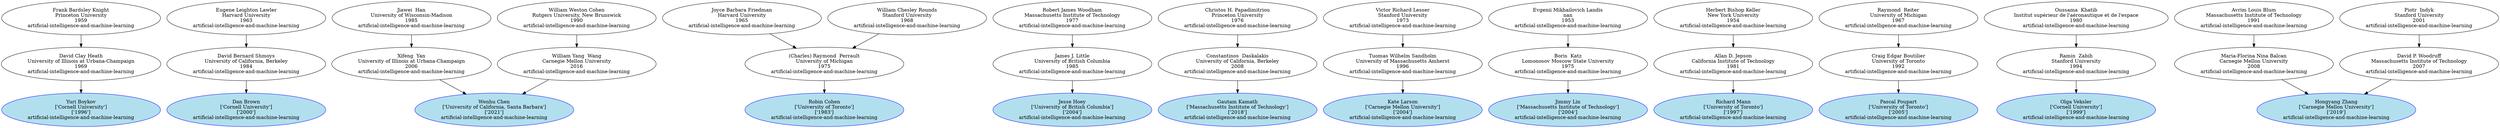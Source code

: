 digraph "Academic Genealogy for artificial-intelligence-and-machine-learning" {
	39437 [label="Yuri Boykov
['Cornell University']
['1996']
artificial-intelligence-and-machine-learning" color=blue fillcolor=lightblue2 style=filled]
	45379 [label="Dan Brown
['Cornell University']
['2000']
artificial-intelligence-and-machine-learning" color=blue fillcolor=lightblue2 style=filled]
	279263 [label="Wenhu Chen
['University of California, Santa Barbara']
['2021']
artificial-intelligence-and-machine-learning" color=blue fillcolor=lightblue2 style=filled]
	58650 [label="Robin Cohen
['University of Toronto']
['1983']
artificial-intelligence-and-machine-learning" color=blue fillcolor=lightblue2 style=filled]
	167185 [label="Jesse Hoey
['University of British Columbia']
['2004']
artificial-intelligence-and-machine-learning" color=blue fillcolor=lightblue2 style=filled]
	264772 [label="Gautam Kamath
['Massachusetts Institute of Technology']
['2018']
artificial-intelligence-and-machine-learning" color=blue fillcolor=lightblue2 style=filled]
	119359 [label="Kate Larson
['Carnegie Mellon University']
['2004']
artificial-intelligence-and-machine-learning" color=blue fillcolor=lightblue2 style=filled]
	0 [label="Jimmy Lin
['Massachusetts Institute of Technology']
['2004']
artificial-intelligence-and-machine-learning" color=blue fillcolor=lightblue2 style=filled]
	131052 [label="Richard Mann
['University of Toronto']
['1997']
artificial-intelligence-and-machine-learning" color=blue fillcolor=lightblue2 style=filled]
	97099 [label="Pascal Poupart
['University of Toronto']
['2005']
artificial-intelligence-and-machine-learning" color=blue fillcolor=lightblue2 style=filled]
	73583 [label="Olga Veksler
['Cornell University']
['1999']
artificial-intelligence-and-machine-learning" color=blue fillcolor=lightblue2 style=filled]
	254910 [label="Hongyang Zhang
['Carnegie Mellon University']
['2019']
artificial-intelligence-and-machine-learning" color=blue fillcolor=lightblue2 style=filled]
	4759 [label="David Clay Heath
University of Illinois at Urbana-Champaign
1969
artificial-intelligence-and-machine-learning"]
	36705 [label="David Bernard Shmoys
University of California, Berkeley
1984
artificial-intelligence-and-machine-learning"]
	279264 [label="Xifeng  Yan
University of Illinois at Urbana-Champaign
2006
artificial-intelligence-and-machine-learning"]
	217154 [label="William Yang  Wang
Carnegie Mellon University
2016
artificial-intelligence-and-machine-learning"]
	8755 [label="(Charles) Raymond  Perrault
University of Michigan
1975
artificial-intelligence-and-machine-learning"]
	72124 [label="James J. Little
University of British Columbia
1985
artificial-intelligence-and-machine-learning"]
	139732 [label="Constantinos  Daskalakis
University of California, Berkeley
2008
artificial-intelligence-and-machine-learning"]
	88145 [label="Tuomas Wilhelm Sandholm
University of Massachusetts Amherst
1996
artificial-intelligence-and-machine-learning"]
	176620 [label="Boris  Katz
Lomonosov Moscow State University
1975
artificial-intelligence-and-machine-learning"]
	11836 [label="Allan D. Jepson
California Institute of Technology
1981
artificial-intelligence-and-machine-learning"]
	72088 [label="Craig Edgar Boutilier
University of Toronto
1992
artificial-intelligence-and-machine-learning"]
	71514 [label="Ramin  Zabih
Stanford University
1994
artificial-intelligence-and-machine-learning"]
	148432 [label="Maria-Florina Nina Balcan
Carnegie Mellon University
2008
artificial-intelligence-and-machine-learning"]
	132986 [label="David P. Woodruff
Massachusetts Institute of Technology
2007
artificial-intelligence-and-machine-learning"]
	4758 [label="Frank Bardsley Knight
Princeton University
1959
artificial-intelligence-and-machine-learning"]
	25276 [label="Eugene Leighton Lawler
Harvard University
1963
artificial-intelligence-and-machine-learning"]
	72247 [label="Jiawei  Han
University of Wisconsin-Madison
1985
artificial-intelligence-and-machine-learning"]
	70227 [label="William Weston Cohen
Rutgers University, New Brunswick
1990
artificial-intelligence-and-machine-learning"]
	8658 [label="Joyce Barbara Friedman
Harvard University
1965
artificial-intelligence-and-machine-learning"]
	44546 [label="William Chesley Rounds
Stanford University
1968
artificial-intelligence-and-machine-learning"]
	72085 [label="Robert James Woodham
Massachusetts Institute of Technology
1977
artificial-intelligence-and-machine-learning"]
	46289 [label="Christos H. Papadimitriou
Princeton University
1976
artificial-intelligence-and-machine-learning"]
	88112 [label="Victor Richard Lesser
Stanford University
1973
artificial-intelligence-and-machine-learning"]
	76951 [label="Evgenii Mikhailovich Landis
nan
1953
artificial-intelligence-and-machine-learning"]
	12037 [label="Herbert Bishop Keller
New York University
1954
artificial-intelligence-and-machine-learning"]
	5481 [label="Raymond  Reiter
University of Michigan
1967
artificial-intelligence-and-machine-learning"]
	71100 [label="Oussama  Khatib
Institut supérieur de l'aéronautique et de l'espace
1980
artificial-intelligence-and-machine-learning"]
	33035 [label="Avrim Louis Blum
Massachusetts Institute of Technology
1991
artificial-intelligence-and-machine-learning"]
	71081 [label="Piotr  Indyk
Stanford University
2001
artificial-intelligence-and-machine-learning"]
	4759 -> 39437
	36705 -> 45379
	279264 -> 279263
	217154 -> 279263
	8755 -> 58650
	72124 -> 167185
	139732 -> 264772
	88145 -> 119359
	176620 -> 0
	11836 -> 131052
	72088 -> 97099
	71514 -> 73583
	148432 -> 254910
	132986 -> 254910
	4758 -> 4759
	25276 -> 36705
	72247 -> 279264
	70227 -> 217154
	8658 -> 8755
	44546 -> 8755
	72085 -> 72124
	46289 -> 139732
	88112 -> 88145
	76951 -> 176620
	12037 -> 11836
	5481 -> 72088
	71100 -> 71514
	33035 -> 148432
	71081 -> 132986
}

